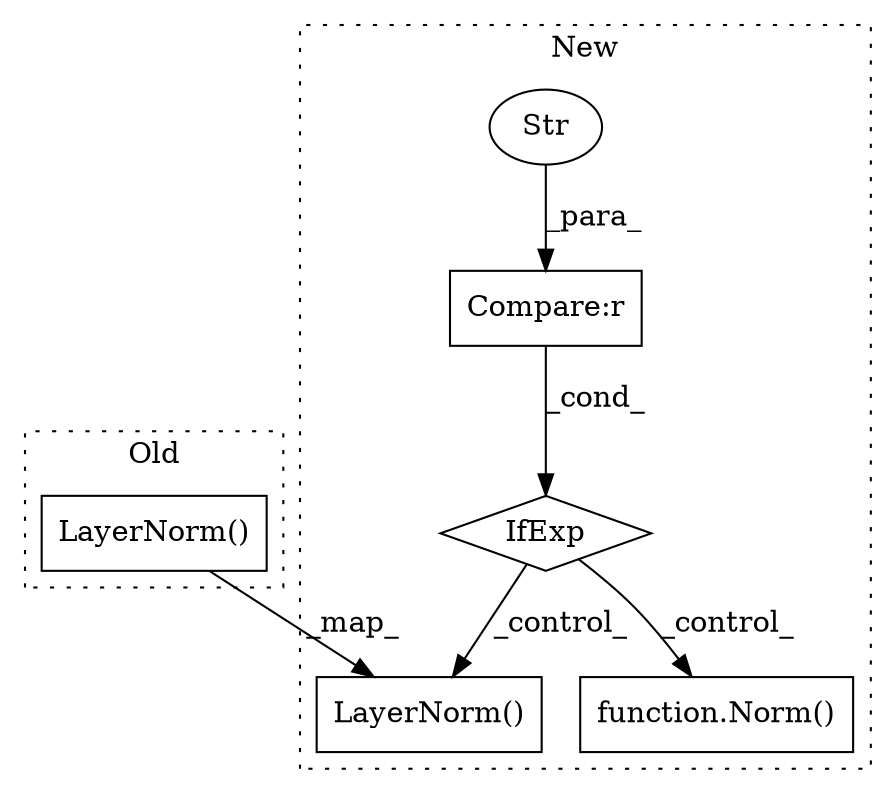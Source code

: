 digraph G {
subgraph cluster0 {
1 [label="LayerNorm()" a="75" s="16311,16342" l="13,28" shape="box"];
label = "Old";
style="dotted";
}
subgraph cluster1 {
2 [label="LayerNorm()" a="75" s="16728,16759" l="13,28" shape="box"];
3 [label="IfExp" a="51" s="16787,16821" l="4,6" shape="diamond"];
4 [label="function.Norm()" a="75" s="16827" l="31" shape="box"];
5 [label="Compare:r" a="40" s="16791" l="30" shape="box"];
6 [label="Str" a="66" s="16809" l="12" shape="ellipse"];
label = "New";
style="dotted";
}
1 -> 2 [label="_map_"];
3 -> 4 [label="_control_"];
3 -> 2 [label="_control_"];
5 -> 3 [label="_cond_"];
6 -> 5 [label="_para_"];
}